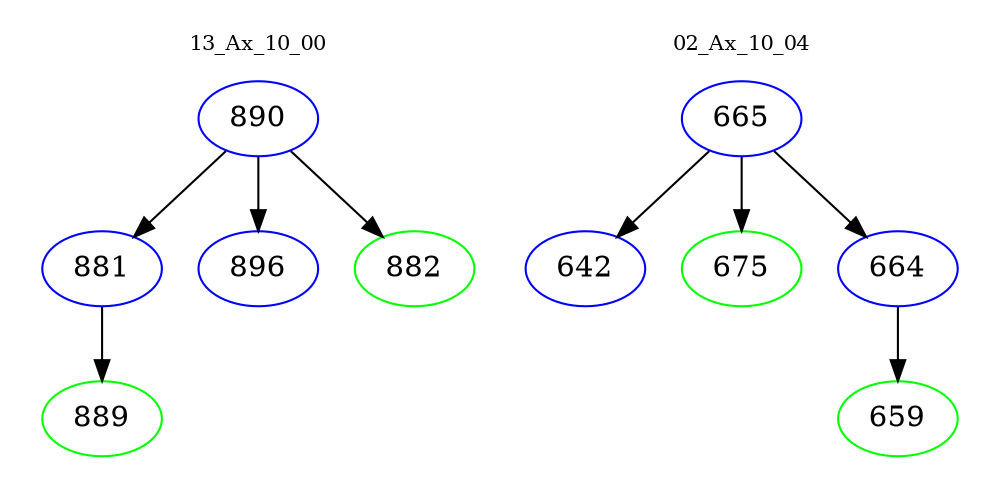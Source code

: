 digraph{
subgraph cluster_0 {
color = white
label = "13_Ax_10_00";
fontsize=10;
T0_890 [label="890", color="blue"]
T0_890 -> T0_881 [color="black"]
T0_881 [label="881", color="blue"]
T0_881 -> T0_889 [color="black"]
T0_889 [label="889", color="green"]
T0_890 -> T0_896 [color="black"]
T0_896 [label="896", color="blue"]
T0_890 -> T0_882 [color="black"]
T0_882 [label="882", color="green"]
}
subgraph cluster_1 {
color = white
label = "02_Ax_10_04";
fontsize=10;
T1_665 [label="665", color="blue"]
T1_665 -> T1_642 [color="black"]
T1_642 [label="642", color="blue"]
T1_665 -> T1_675 [color="black"]
T1_675 [label="675", color="green"]
T1_665 -> T1_664 [color="black"]
T1_664 [label="664", color="blue"]
T1_664 -> T1_659 [color="black"]
T1_659 [label="659", color="green"]
}
}
